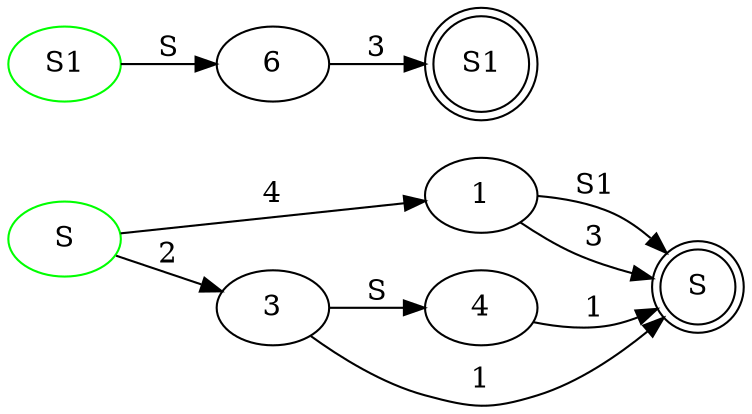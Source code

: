digraph g {
rankdir = LR
0; 1; 2; 3; 4; 5; 6; 7;
0[label="S", color="green"]
5[label="S", shape="doublecircle"]

2[label="S1", color="green"]
7[label="S1", shape="doublecircle"]


0 -> 1[label="4"]
1 -> 5[label="S1"]
1 -> 5[label="3"]
0 -> 3[label="2"]
3 -> 4[label="S"]
4 -> 5[label="1"]
3 -> 5[label="1"]

2 -> 6[label="S"]
6 -> 7[label="3"]
}

